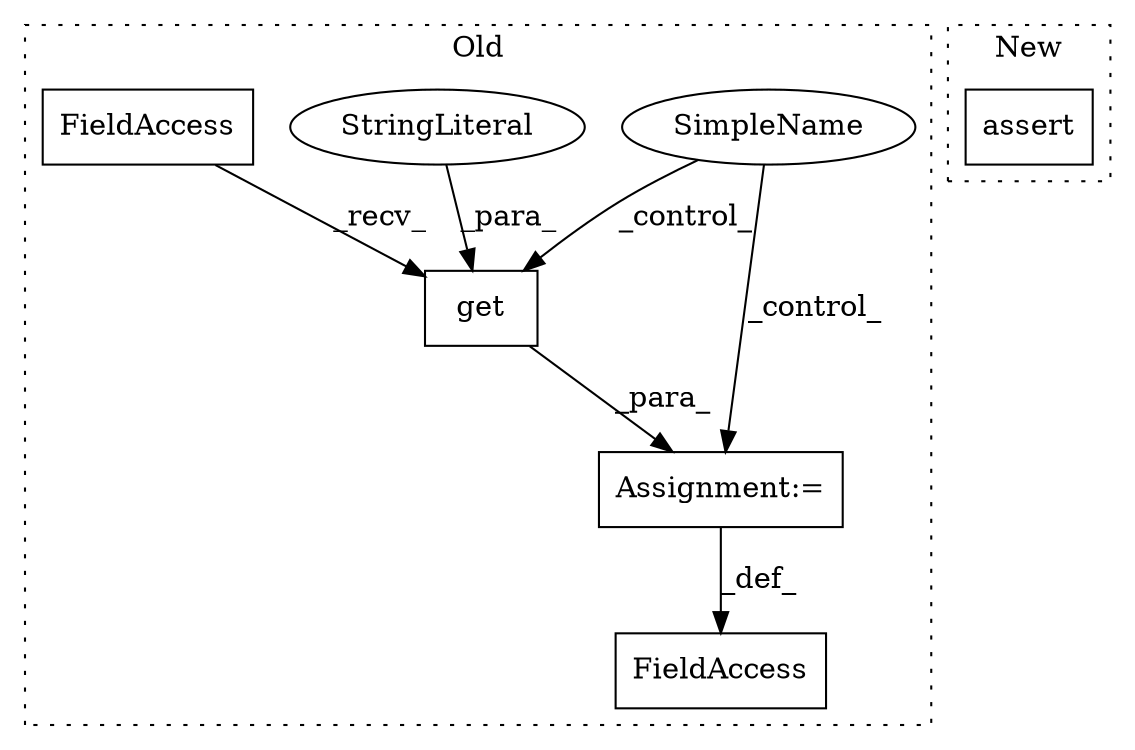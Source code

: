 digraph G {
subgraph cluster0 {
1 [label="get" a="32" s="9372,9387" l="4,1" shape="box"];
3 [label="Assignment:=" a="7" s="9358" l="1" shape="box"];
4 [label="StringLiteral" a="45" s="9376" l="11" shape="ellipse"];
5 [label="FieldAccess" a="22" s="9344" l="14" shape="box"];
6 [label="SimpleName" a="42" s="" l="" shape="ellipse"];
7 [label="FieldAccess" a="22" s="9359" l="12" shape="box"];
label = "Old";
style="dotted";
}
subgraph cluster1 {
2 [label="assert" a="6" s="1025" l="7" shape="box"];
label = "New";
style="dotted";
}
1 -> 3 [label="_para_"];
3 -> 5 [label="_def_"];
4 -> 1 [label="_para_"];
6 -> 1 [label="_control_"];
6 -> 3 [label="_control_"];
7 -> 1 [label="_recv_"];
}